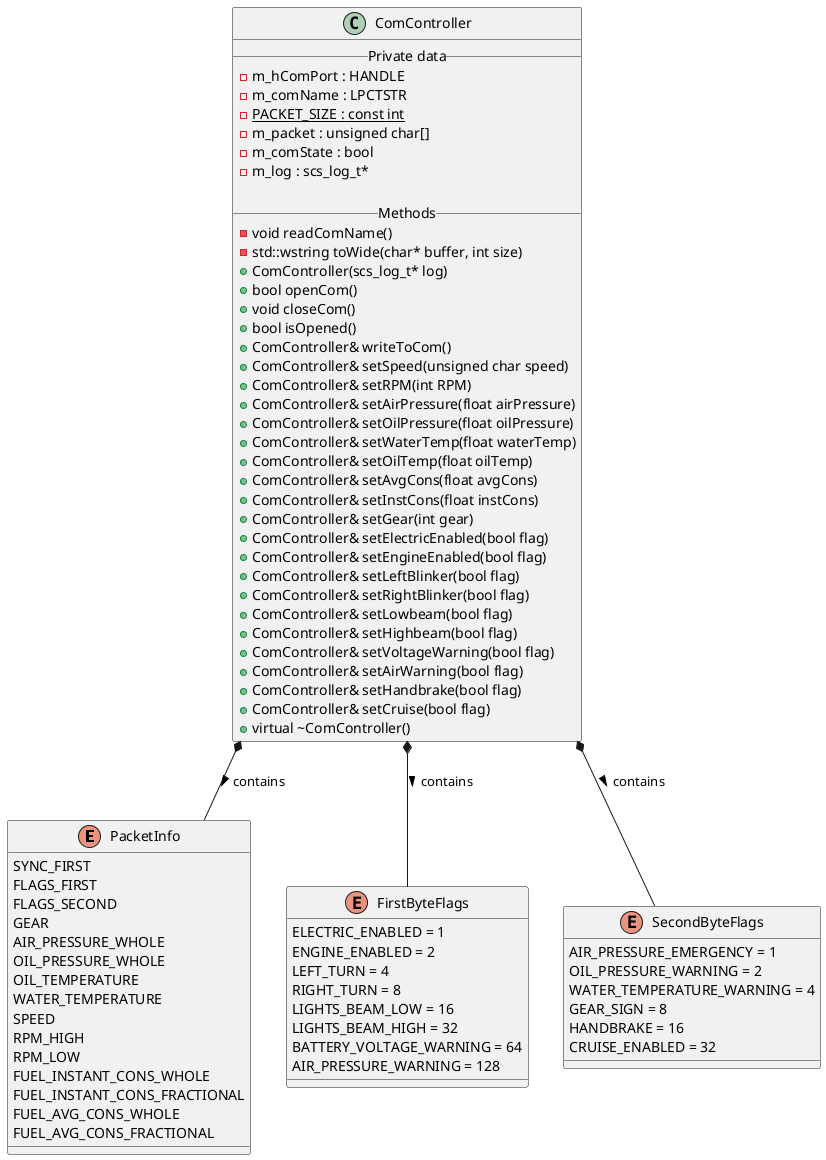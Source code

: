 @startuml Class Diagram

enum PacketInfo {
    SYNC_FIRST
    FLAGS_FIRST
    FLAGS_SECOND
    GEAR
    AIR_PRESSURE_WHOLE
    OIL_PRESSURE_WHOLE
    OIL_TEMPERATURE
    WATER_TEMPERATURE
    SPEED
    RPM_HIGH
    RPM_LOW
    FUEL_INSTANT_CONS_WHOLE
    FUEL_INSTANT_CONS_FRACTIONAL
    FUEL_AVG_CONS_WHOLE
    FUEL_AVG_CONS_FRACTIONAL
}

enum FirstByteFlags {
    ELECTRIC_ENABLED = 1
    ENGINE_ENABLED = 2
    LEFT_TURN = 4
    RIGHT_TURN = 8
    LIGHTS_BEAM_LOW = 16
    LIGHTS_BEAM_HIGH = 32
    BATTERY_VOLTAGE_WARNING = 64
    AIR_PRESSURE_WARNING = 128
}

enum SecondByteFlags {
    AIR_PRESSURE_EMERGENCY = 1
    OIL_PRESSURE_WARNING = 2
    WATER_TEMPERATURE_WARNING = 4
    GEAR_SIGN = 8
    HANDBRAKE = 16
    CRUISE_ENABLED = 32
}

class ComController {
    __ Private data __
    -m_hComPort : HANDLE
	-m_comName : LPCTSTR
	-{static}PACKET_SIZE : const int
	-m_packet : unsigned char[]
	-m_comState : bool
	-m_log : scs_log_t*

    __ Methods __
    -void readComName()
    -std::wstring toWide(char* buffer, int size)
    +ComController(scs_log_t* log)
    +bool openCom()
	+void closeCom()
	+bool isOpened()
    +ComController& writeToCom()
    +ComController& setSpeed(unsigned char speed)
    +ComController& setRPM(int RPM)
    +ComController& setAirPressure(float airPressure)
    +ComController& setOilPressure(float oilPressure)
    +ComController& setWaterTemp(float waterTemp)
    +ComController& setOilTemp(float oilTemp)
    +ComController& setAvgCons(float avgCons)
    +ComController& setInstCons(float instCons)
    +ComController& setGear(int gear)
    +ComController& setElectricEnabled(bool flag)
    +ComController& setEngineEnabled(bool flag)
    +ComController& setLeftBlinker(bool flag)
    +ComController& setRightBlinker(bool flag)
    +ComController& setLowbeam(bool flag)
    +ComController& setHighbeam(bool flag)
    +ComController& setVoltageWarning(bool flag)
    +ComController& setAirWarning(bool flag)
    +ComController& setHandbrake(bool flag)
    +ComController& setCruise(bool flag)
    +virtual ~ComController()
}

ComController *-- PacketInfo : contains >
ComController *-- FirstByteFlags : contains >
ComController *-- SecondByteFlags : contains >

@enduml